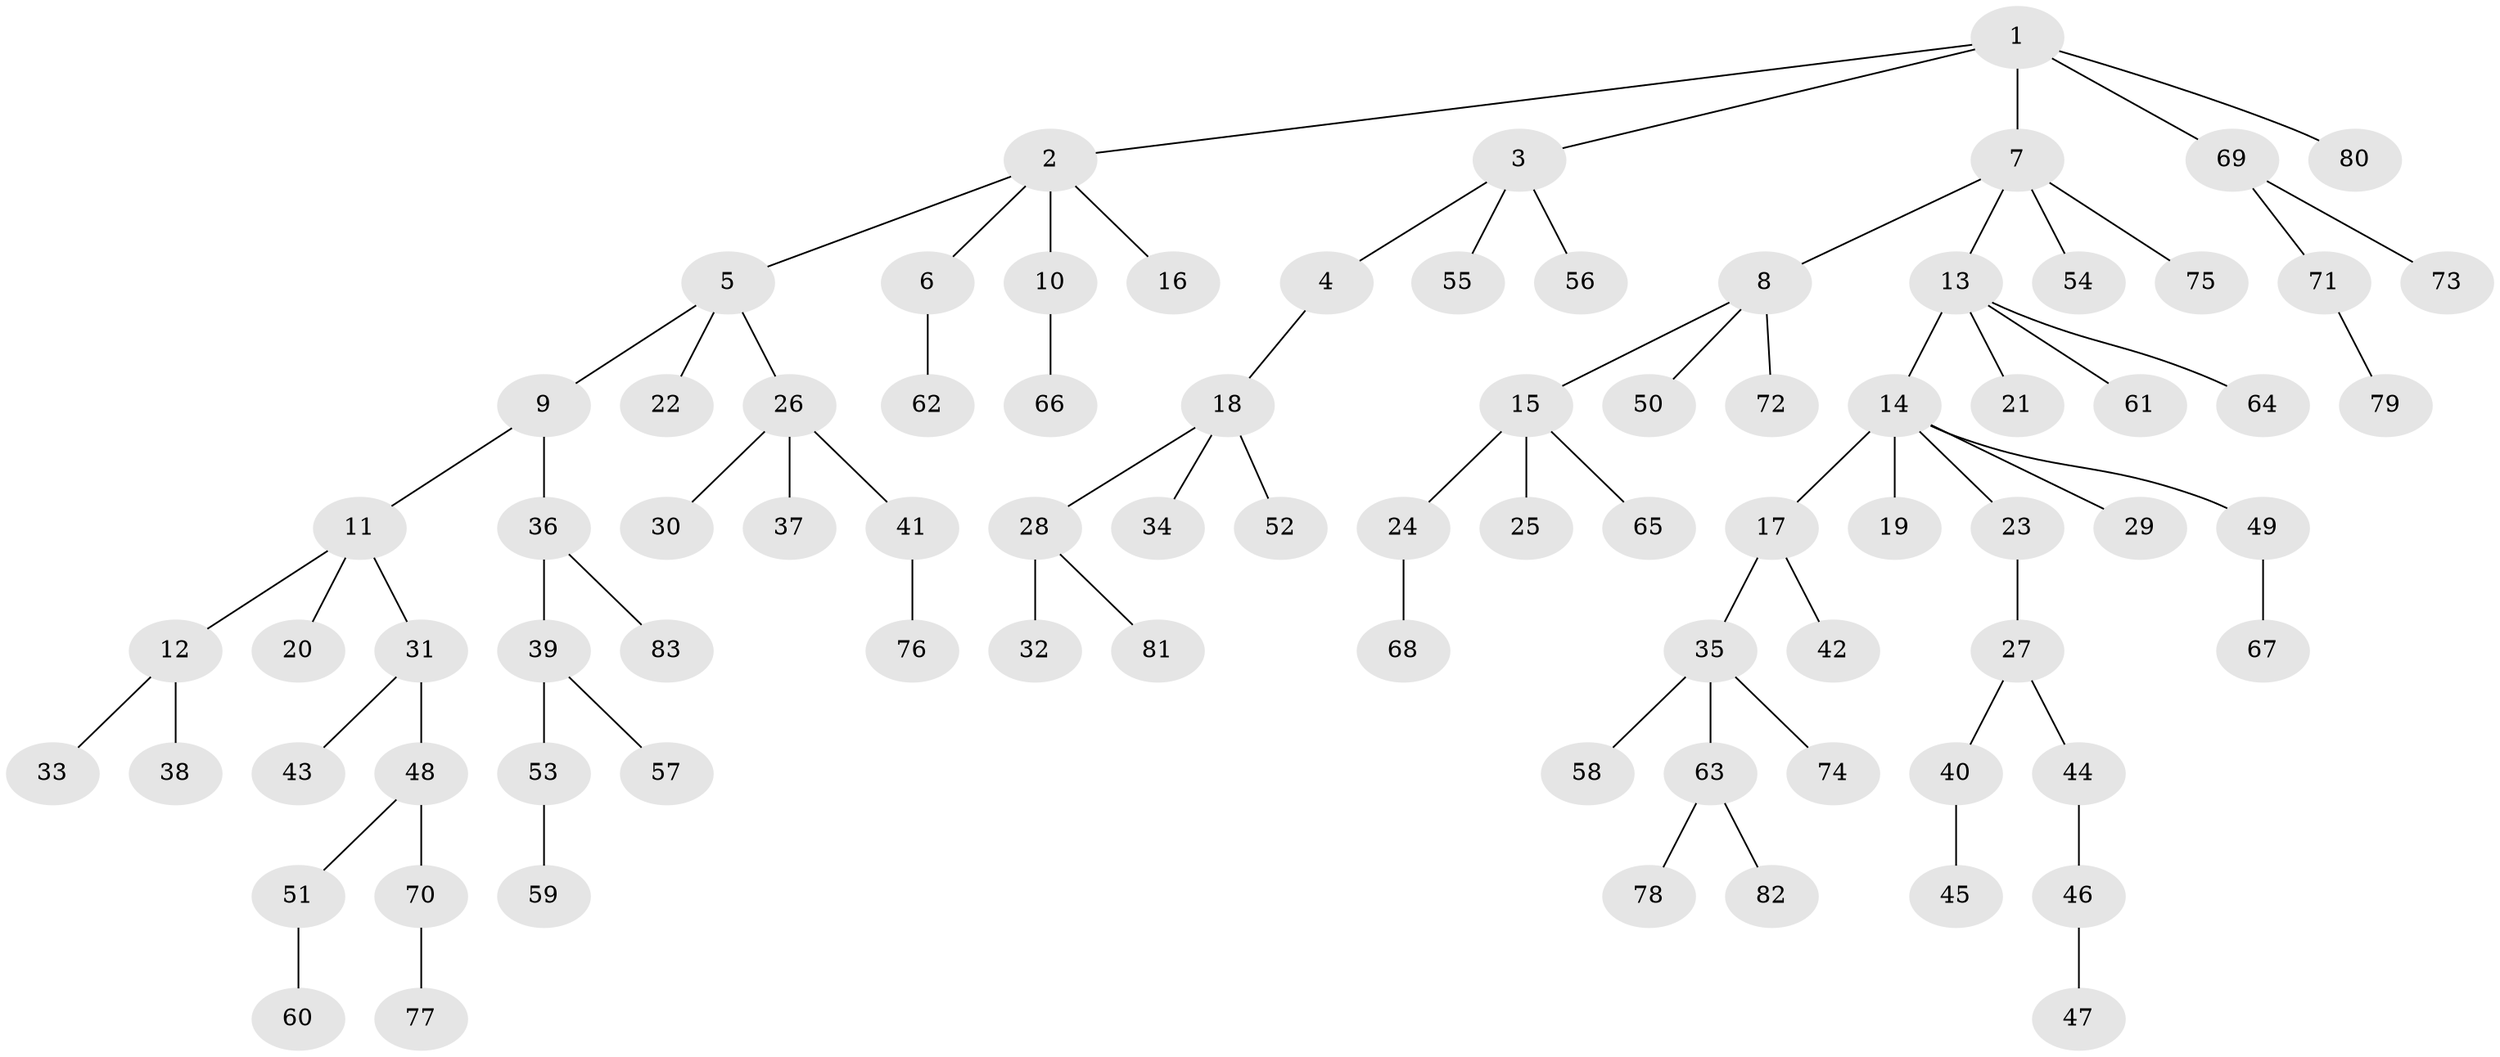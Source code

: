 // coarse degree distribution, {4: 0.09090909090909091, 5: 0.03636363636363636, 3: 0.16363636363636364, 2: 0.12727272727272726, 1: 0.5636363636363636, 6: 0.01818181818181818}
// Generated by graph-tools (version 1.1) at 2025/42/03/06/25 10:42:02]
// undirected, 83 vertices, 82 edges
graph export_dot {
graph [start="1"]
  node [color=gray90,style=filled];
  1;
  2;
  3;
  4;
  5;
  6;
  7;
  8;
  9;
  10;
  11;
  12;
  13;
  14;
  15;
  16;
  17;
  18;
  19;
  20;
  21;
  22;
  23;
  24;
  25;
  26;
  27;
  28;
  29;
  30;
  31;
  32;
  33;
  34;
  35;
  36;
  37;
  38;
  39;
  40;
  41;
  42;
  43;
  44;
  45;
  46;
  47;
  48;
  49;
  50;
  51;
  52;
  53;
  54;
  55;
  56;
  57;
  58;
  59;
  60;
  61;
  62;
  63;
  64;
  65;
  66;
  67;
  68;
  69;
  70;
  71;
  72;
  73;
  74;
  75;
  76;
  77;
  78;
  79;
  80;
  81;
  82;
  83;
  1 -- 2;
  1 -- 3;
  1 -- 7;
  1 -- 69;
  1 -- 80;
  2 -- 5;
  2 -- 6;
  2 -- 10;
  2 -- 16;
  3 -- 4;
  3 -- 55;
  3 -- 56;
  4 -- 18;
  5 -- 9;
  5 -- 22;
  5 -- 26;
  6 -- 62;
  7 -- 8;
  7 -- 13;
  7 -- 54;
  7 -- 75;
  8 -- 15;
  8 -- 50;
  8 -- 72;
  9 -- 11;
  9 -- 36;
  10 -- 66;
  11 -- 12;
  11 -- 20;
  11 -- 31;
  12 -- 33;
  12 -- 38;
  13 -- 14;
  13 -- 21;
  13 -- 61;
  13 -- 64;
  14 -- 17;
  14 -- 19;
  14 -- 23;
  14 -- 29;
  14 -- 49;
  15 -- 24;
  15 -- 25;
  15 -- 65;
  17 -- 35;
  17 -- 42;
  18 -- 28;
  18 -- 34;
  18 -- 52;
  23 -- 27;
  24 -- 68;
  26 -- 30;
  26 -- 37;
  26 -- 41;
  27 -- 40;
  27 -- 44;
  28 -- 32;
  28 -- 81;
  31 -- 43;
  31 -- 48;
  35 -- 58;
  35 -- 63;
  35 -- 74;
  36 -- 39;
  36 -- 83;
  39 -- 53;
  39 -- 57;
  40 -- 45;
  41 -- 76;
  44 -- 46;
  46 -- 47;
  48 -- 51;
  48 -- 70;
  49 -- 67;
  51 -- 60;
  53 -- 59;
  63 -- 78;
  63 -- 82;
  69 -- 71;
  69 -- 73;
  70 -- 77;
  71 -- 79;
}
